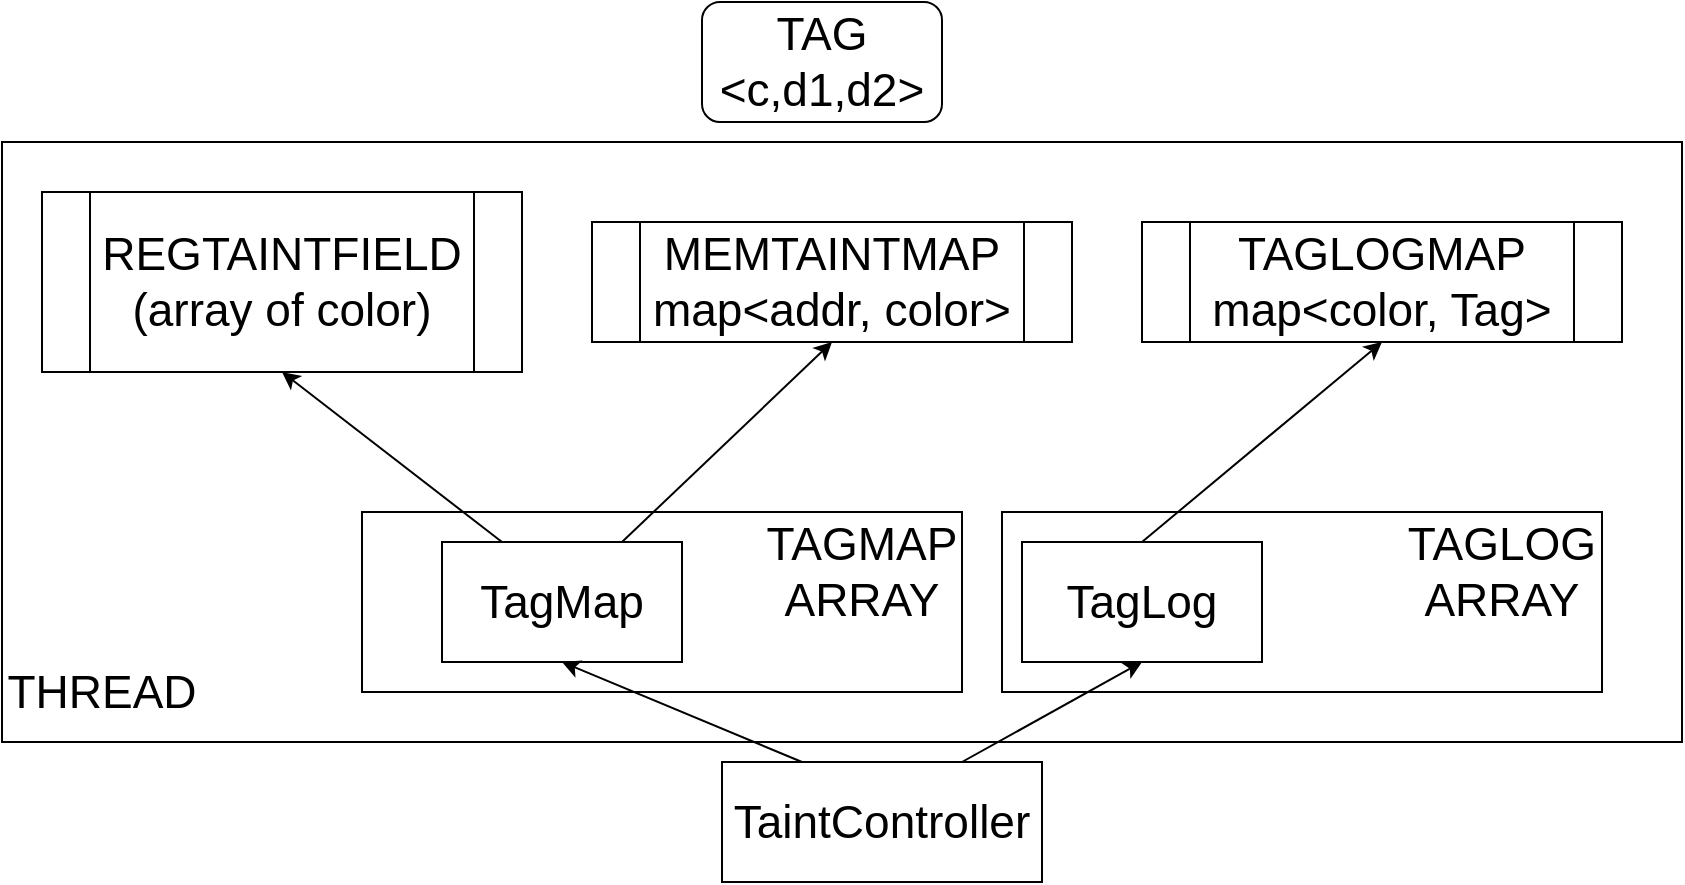 <mxfile version="20.6.2" type="device"><diagram id="KaeQZPwssiyoW7wXaPUD" name="Page-1"><mxGraphModel dx="1038" dy="1727" grid="1" gridSize="10" guides="1" tooltips="1" connect="1" arrows="1" fold="1" page="1" pageScale="1" pageWidth="850" pageHeight="1100" math="0" shadow="0"><root><mxCell id="0"/><mxCell id="1" parent="0"/><mxCell id="OKOptYt14x_D6HCjKGRz-21" value="" style="rounded=0;whiteSpace=wrap;html=1;fontSize=23;" vertex="1" parent="1"><mxGeometry x="10" y="30" width="840" height="300" as="geometry"/></mxCell><mxCell id="OKOptYt14x_D6HCjKGRz-19" value="" style="rounded=0;whiteSpace=wrap;html=1;fontSize=23;" vertex="1" parent="1"><mxGeometry x="510" y="215" width="300" height="90" as="geometry"/></mxCell><mxCell id="OKOptYt14x_D6HCjKGRz-16" value="" style="rounded=0;whiteSpace=wrap;html=1;fontSize=23;" vertex="1" parent="1"><mxGeometry x="190" y="215" width="300" height="90" as="geometry"/></mxCell><mxCell id="OKOptYt14x_D6HCjKGRz-3" value="MEMTAINTMAP&lt;br&gt;map&amp;lt;addr, color&amp;gt;" style="shape=process;whiteSpace=wrap;html=1;backgroundOutline=1;fontSize=23;" vertex="1" parent="1"><mxGeometry x="305" y="70" width="240" height="60" as="geometry"/></mxCell><mxCell id="OKOptYt14x_D6HCjKGRz-4" value="TAGLOGMAP&lt;br&gt;map&amp;lt;color, Tag&amp;gt;" style="shape=process;whiteSpace=wrap;html=1;backgroundOutline=1;fontSize=23;" vertex="1" parent="1"><mxGeometry x="580" y="70" width="240" height="60" as="geometry"/></mxCell><mxCell id="OKOptYt14x_D6HCjKGRz-5" value="TAG&lt;br&gt;&amp;lt;c,d1,d2&amp;gt;" style="rounded=1;whiteSpace=wrap;html=1;fontSize=23;" vertex="1" parent="1"><mxGeometry x="360" y="-40" width="120" height="60" as="geometry"/></mxCell><mxCell id="OKOptYt14x_D6HCjKGRz-8" style="rounded=0;orthogonalLoop=1;jettySize=auto;html=1;exitX=0.25;exitY=0;exitDx=0;exitDy=0;entryX=0.5;entryY=1;entryDx=0;entryDy=0;fontSize=23;" edge="1" parent="1" source="OKOptYt14x_D6HCjKGRz-6" target="OKOptYt14x_D6HCjKGRz-7"><mxGeometry relative="1" as="geometry"/></mxCell><mxCell id="OKOptYt14x_D6HCjKGRz-9" style="edgeStyle=none;rounded=0;orthogonalLoop=1;jettySize=auto;html=1;exitX=0.75;exitY=0;exitDx=0;exitDy=0;entryX=0.5;entryY=1;entryDx=0;entryDy=0;fontSize=23;" edge="1" parent="1" source="OKOptYt14x_D6HCjKGRz-6" target="OKOptYt14x_D6HCjKGRz-3"><mxGeometry relative="1" as="geometry"/></mxCell><mxCell id="OKOptYt14x_D6HCjKGRz-6" value="TagMap" style="rounded=0;whiteSpace=wrap;html=1;fontSize=23;" vertex="1" parent="1"><mxGeometry x="230" y="230" width="120" height="60" as="geometry"/></mxCell><mxCell id="OKOptYt14x_D6HCjKGRz-7" value="&lt;div&gt;&lt;br&gt;&lt;/div&gt;&lt;div&gt;REGTAINTFIELD&lt;/div&gt;&lt;div&gt;(array of color)&lt;/div&gt;&lt;div&gt;&lt;br&gt;&lt;/div&gt;" style="shape=process;whiteSpace=wrap;html=1;backgroundOutline=1;fontSize=23;" vertex="1" parent="1"><mxGeometry x="30" y="55" width="240" height="90" as="geometry"/></mxCell><mxCell id="OKOptYt14x_D6HCjKGRz-11" style="edgeStyle=none;rounded=0;orthogonalLoop=1;jettySize=auto;html=1;exitX=0.5;exitY=0;exitDx=0;exitDy=0;entryX=0.5;entryY=1;entryDx=0;entryDy=0;fontSize=23;" edge="1" parent="1" source="OKOptYt14x_D6HCjKGRz-10" target="OKOptYt14x_D6HCjKGRz-4"><mxGeometry relative="1" as="geometry"/></mxCell><mxCell id="OKOptYt14x_D6HCjKGRz-10" value="TagLog" style="rounded=0;whiteSpace=wrap;html=1;fontSize=23;" vertex="1" parent="1"><mxGeometry x="520" y="230" width="120" height="60" as="geometry"/></mxCell><mxCell id="OKOptYt14x_D6HCjKGRz-14" style="edgeStyle=none;rounded=0;orthogonalLoop=1;jettySize=auto;html=1;exitX=0.25;exitY=0;exitDx=0;exitDy=0;entryX=0.5;entryY=1;entryDx=0;entryDy=0;fontSize=23;" edge="1" parent="1" source="OKOptYt14x_D6HCjKGRz-12" target="OKOptYt14x_D6HCjKGRz-6"><mxGeometry relative="1" as="geometry"/></mxCell><mxCell id="OKOptYt14x_D6HCjKGRz-15" style="edgeStyle=none;rounded=0;orthogonalLoop=1;jettySize=auto;html=1;exitX=0.75;exitY=0;exitDx=0;exitDy=0;entryX=0.5;entryY=1;entryDx=0;entryDy=0;fontSize=23;" edge="1" parent="1" source="OKOptYt14x_D6HCjKGRz-12" target="OKOptYt14x_D6HCjKGRz-10"><mxGeometry relative="1" as="geometry"/></mxCell><mxCell id="OKOptYt14x_D6HCjKGRz-12" value="TaintController" style="rounded=0;whiteSpace=wrap;html=1;fontSize=23;" vertex="1" parent="1"><mxGeometry x="370" y="340" width="160" height="60" as="geometry"/></mxCell><mxCell id="OKOptYt14x_D6HCjKGRz-17" value="TAGMAP&lt;br&gt;ARRAY" style="text;html=1;strokeColor=none;fillColor=none;align=center;verticalAlign=middle;whiteSpace=wrap;rounded=0;fontSize=23;" vertex="1" parent="1"><mxGeometry x="410" y="230" width="60" height="30" as="geometry"/></mxCell><mxCell id="OKOptYt14x_D6HCjKGRz-20" value="TAGLOG&lt;br&gt;ARRAY" style="text;html=1;strokeColor=none;fillColor=none;align=center;verticalAlign=middle;whiteSpace=wrap;rounded=0;fontSize=23;" vertex="1" parent="1"><mxGeometry x="730" y="230" width="60" height="30" as="geometry"/></mxCell><mxCell id="OKOptYt14x_D6HCjKGRz-22" value="THREAD" style="text;html=1;strokeColor=none;fillColor=none;align=center;verticalAlign=middle;whiteSpace=wrap;rounded=0;fontSize=23;" vertex="1" parent="1"><mxGeometry x="30" y="290" width="60" height="30" as="geometry"/></mxCell></root></mxGraphModel></diagram></mxfile>